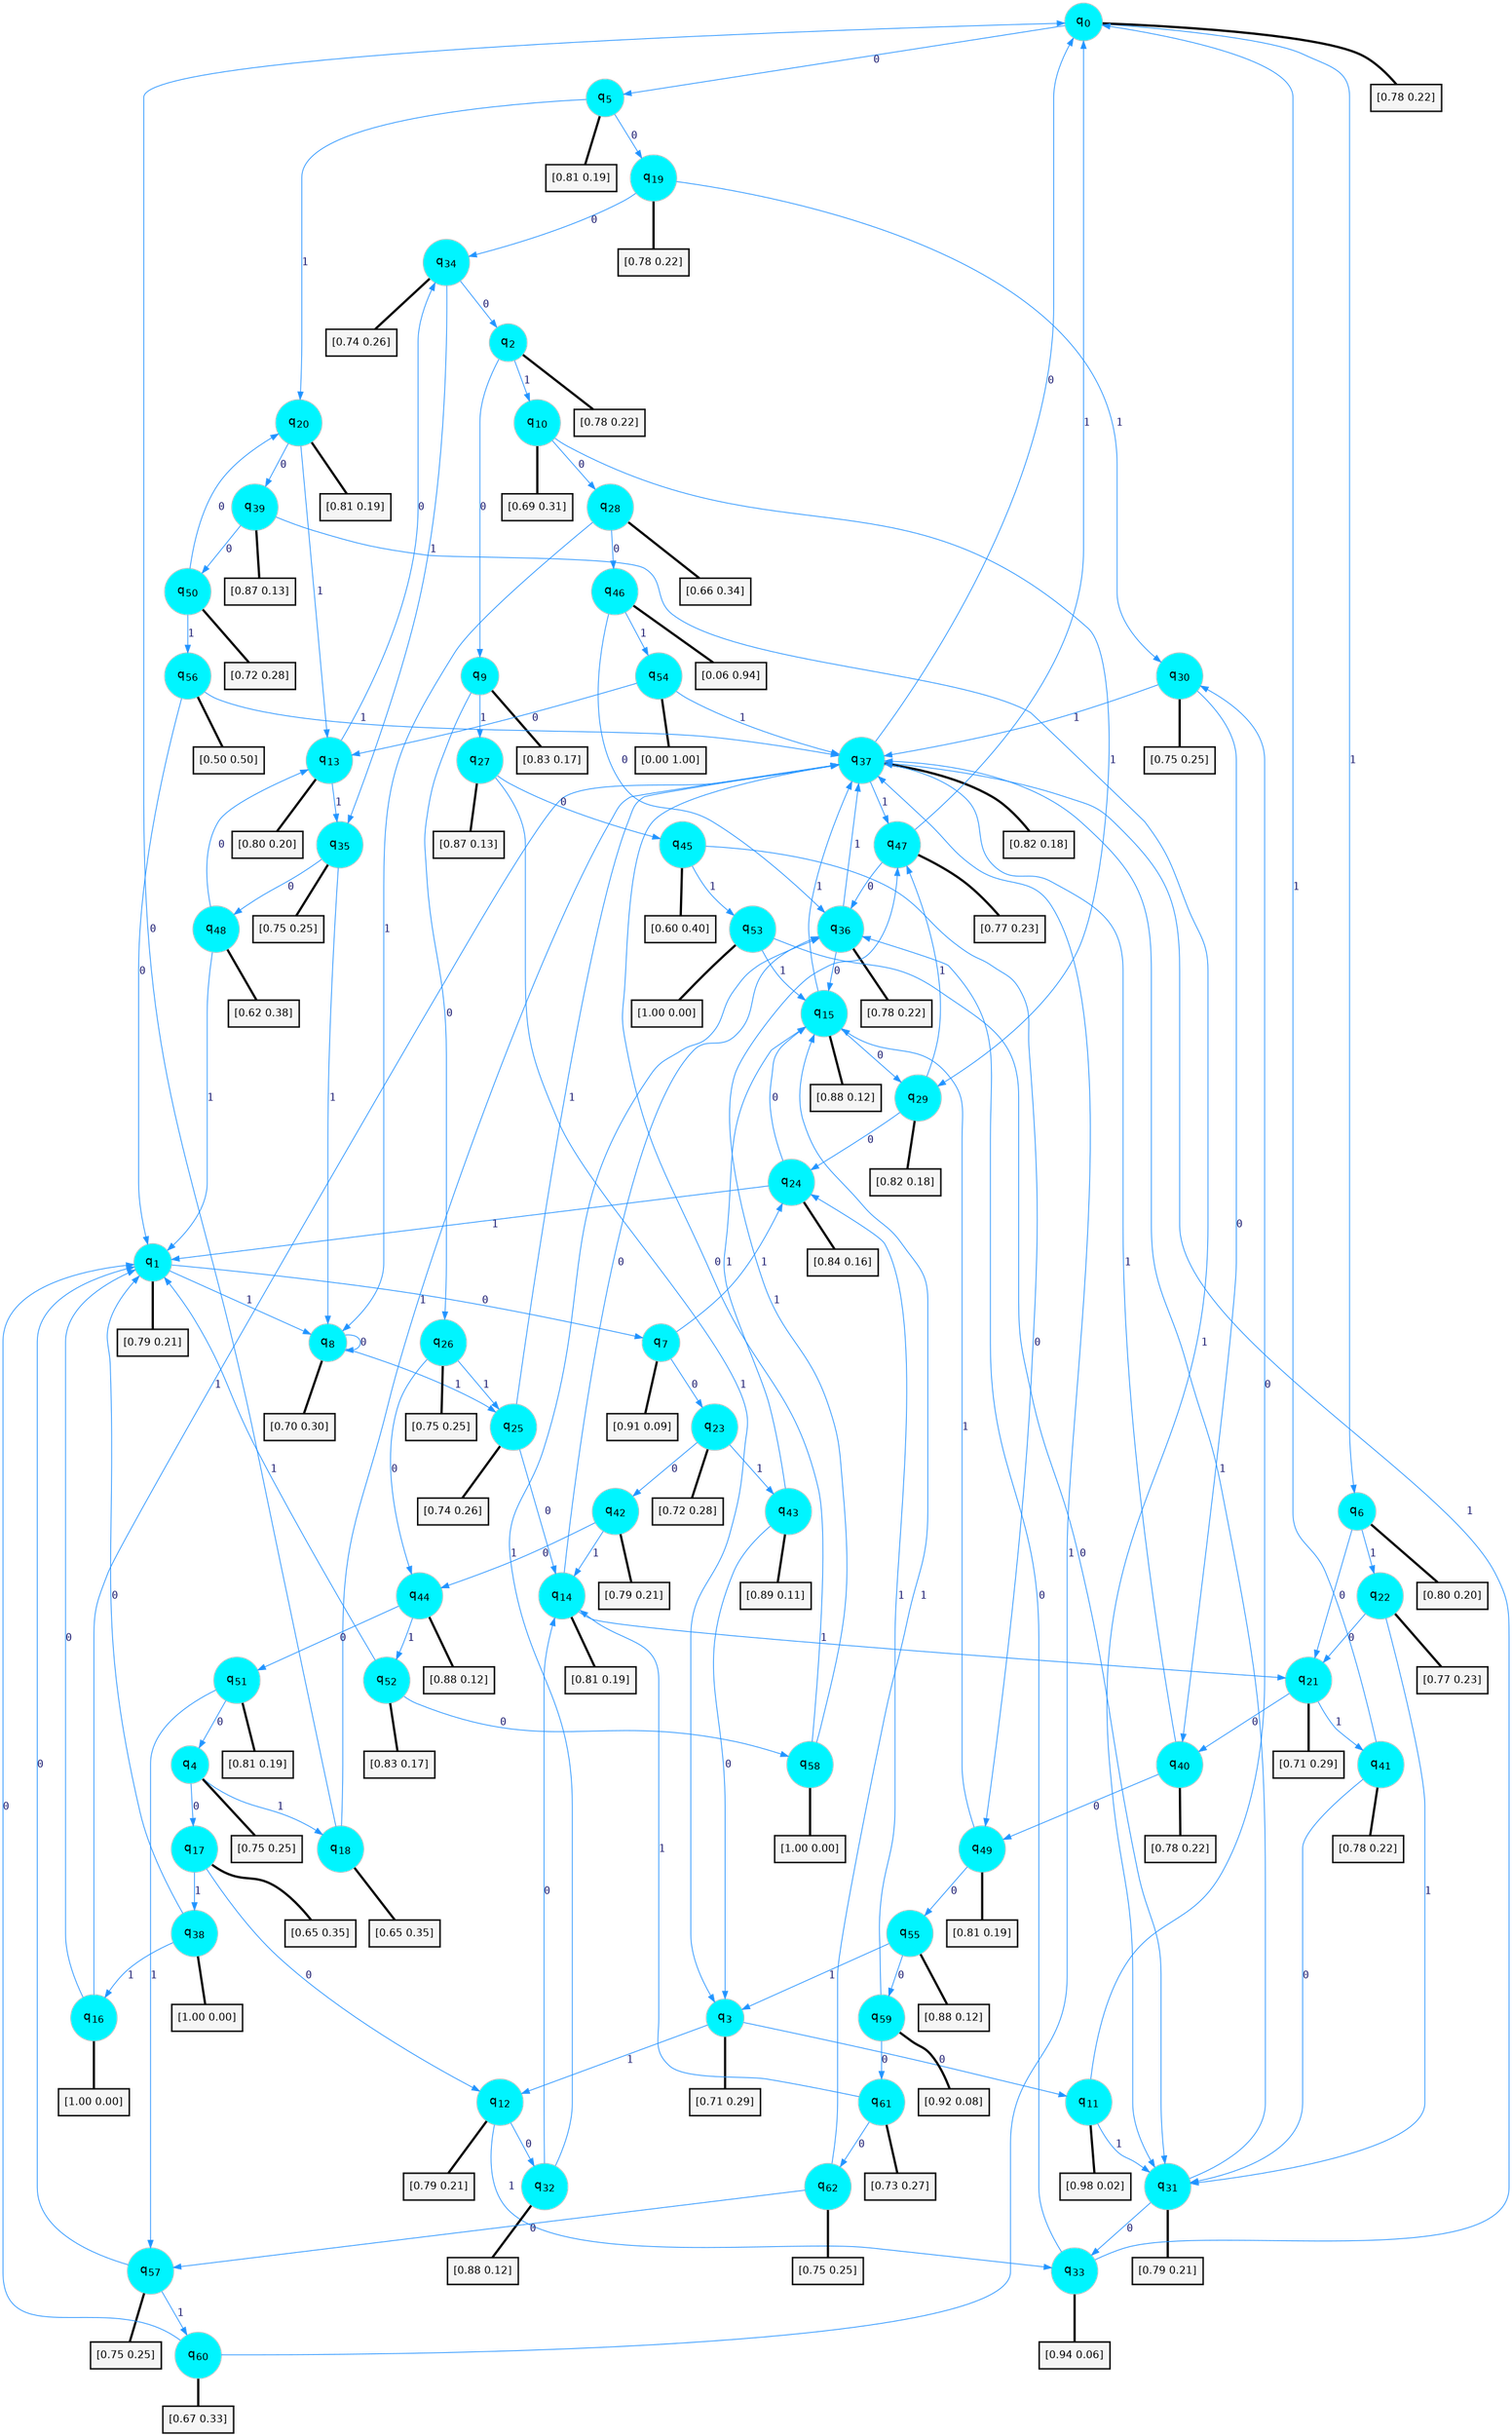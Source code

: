 digraph G {
graph [
bgcolor=transparent, dpi=300, rankdir=TD, size="40,25"];
node [
color=gray, fillcolor=turquoise1, fontcolor=black, fontname=Helvetica, fontsize=16, fontweight=bold, shape=circle, style=filled];
edge [
arrowsize=1, color=dodgerblue1, fontcolor=midnightblue, fontname=courier, fontweight=bold, penwidth=1, style=solid, weight=20];
0[label=<q<SUB>0</SUB>>];
1[label=<q<SUB>1</SUB>>];
2[label=<q<SUB>2</SUB>>];
3[label=<q<SUB>3</SUB>>];
4[label=<q<SUB>4</SUB>>];
5[label=<q<SUB>5</SUB>>];
6[label=<q<SUB>6</SUB>>];
7[label=<q<SUB>7</SUB>>];
8[label=<q<SUB>8</SUB>>];
9[label=<q<SUB>9</SUB>>];
10[label=<q<SUB>10</SUB>>];
11[label=<q<SUB>11</SUB>>];
12[label=<q<SUB>12</SUB>>];
13[label=<q<SUB>13</SUB>>];
14[label=<q<SUB>14</SUB>>];
15[label=<q<SUB>15</SUB>>];
16[label=<q<SUB>16</SUB>>];
17[label=<q<SUB>17</SUB>>];
18[label=<q<SUB>18</SUB>>];
19[label=<q<SUB>19</SUB>>];
20[label=<q<SUB>20</SUB>>];
21[label=<q<SUB>21</SUB>>];
22[label=<q<SUB>22</SUB>>];
23[label=<q<SUB>23</SUB>>];
24[label=<q<SUB>24</SUB>>];
25[label=<q<SUB>25</SUB>>];
26[label=<q<SUB>26</SUB>>];
27[label=<q<SUB>27</SUB>>];
28[label=<q<SUB>28</SUB>>];
29[label=<q<SUB>29</SUB>>];
30[label=<q<SUB>30</SUB>>];
31[label=<q<SUB>31</SUB>>];
32[label=<q<SUB>32</SUB>>];
33[label=<q<SUB>33</SUB>>];
34[label=<q<SUB>34</SUB>>];
35[label=<q<SUB>35</SUB>>];
36[label=<q<SUB>36</SUB>>];
37[label=<q<SUB>37</SUB>>];
38[label=<q<SUB>38</SUB>>];
39[label=<q<SUB>39</SUB>>];
40[label=<q<SUB>40</SUB>>];
41[label=<q<SUB>41</SUB>>];
42[label=<q<SUB>42</SUB>>];
43[label=<q<SUB>43</SUB>>];
44[label=<q<SUB>44</SUB>>];
45[label=<q<SUB>45</SUB>>];
46[label=<q<SUB>46</SUB>>];
47[label=<q<SUB>47</SUB>>];
48[label=<q<SUB>48</SUB>>];
49[label=<q<SUB>49</SUB>>];
50[label=<q<SUB>50</SUB>>];
51[label=<q<SUB>51</SUB>>];
52[label=<q<SUB>52</SUB>>];
53[label=<q<SUB>53</SUB>>];
54[label=<q<SUB>54</SUB>>];
55[label=<q<SUB>55</SUB>>];
56[label=<q<SUB>56</SUB>>];
57[label=<q<SUB>57</SUB>>];
58[label=<q<SUB>58</SUB>>];
59[label=<q<SUB>59</SUB>>];
60[label=<q<SUB>60</SUB>>];
61[label=<q<SUB>61</SUB>>];
62[label=<q<SUB>62</SUB>>];
63[label="[0.78 0.22]", shape=box,fontcolor=black, fontname=Helvetica, fontsize=14, penwidth=2, fillcolor=whitesmoke,color=black];
64[label="[0.79 0.21]", shape=box,fontcolor=black, fontname=Helvetica, fontsize=14, penwidth=2, fillcolor=whitesmoke,color=black];
65[label="[0.78 0.22]", shape=box,fontcolor=black, fontname=Helvetica, fontsize=14, penwidth=2, fillcolor=whitesmoke,color=black];
66[label="[0.71 0.29]", shape=box,fontcolor=black, fontname=Helvetica, fontsize=14, penwidth=2, fillcolor=whitesmoke,color=black];
67[label="[0.75 0.25]", shape=box,fontcolor=black, fontname=Helvetica, fontsize=14, penwidth=2, fillcolor=whitesmoke,color=black];
68[label="[0.81 0.19]", shape=box,fontcolor=black, fontname=Helvetica, fontsize=14, penwidth=2, fillcolor=whitesmoke,color=black];
69[label="[0.80 0.20]", shape=box,fontcolor=black, fontname=Helvetica, fontsize=14, penwidth=2, fillcolor=whitesmoke,color=black];
70[label="[0.91 0.09]", shape=box,fontcolor=black, fontname=Helvetica, fontsize=14, penwidth=2, fillcolor=whitesmoke,color=black];
71[label="[0.70 0.30]", shape=box,fontcolor=black, fontname=Helvetica, fontsize=14, penwidth=2, fillcolor=whitesmoke,color=black];
72[label="[0.83 0.17]", shape=box,fontcolor=black, fontname=Helvetica, fontsize=14, penwidth=2, fillcolor=whitesmoke,color=black];
73[label="[0.69 0.31]", shape=box,fontcolor=black, fontname=Helvetica, fontsize=14, penwidth=2, fillcolor=whitesmoke,color=black];
74[label="[0.98 0.02]", shape=box,fontcolor=black, fontname=Helvetica, fontsize=14, penwidth=2, fillcolor=whitesmoke,color=black];
75[label="[0.79 0.21]", shape=box,fontcolor=black, fontname=Helvetica, fontsize=14, penwidth=2, fillcolor=whitesmoke,color=black];
76[label="[0.80 0.20]", shape=box,fontcolor=black, fontname=Helvetica, fontsize=14, penwidth=2, fillcolor=whitesmoke,color=black];
77[label="[0.81 0.19]", shape=box,fontcolor=black, fontname=Helvetica, fontsize=14, penwidth=2, fillcolor=whitesmoke,color=black];
78[label="[0.88 0.12]", shape=box,fontcolor=black, fontname=Helvetica, fontsize=14, penwidth=2, fillcolor=whitesmoke,color=black];
79[label="[1.00 0.00]", shape=box,fontcolor=black, fontname=Helvetica, fontsize=14, penwidth=2, fillcolor=whitesmoke,color=black];
80[label="[0.65 0.35]", shape=box,fontcolor=black, fontname=Helvetica, fontsize=14, penwidth=2, fillcolor=whitesmoke,color=black];
81[label="[0.65 0.35]", shape=box,fontcolor=black, fontname=Helvetica, fontsize=14, penwidth=2, fillcolor=whitesmoke,color=black];
82[label="[0.78 0.22]", shape=box,fontcolor=black, fontname=Helvetica, fontsize=14, penwidth=2, fillcolor=whitesmoke,color=black];
83[label="[0.81 0.19]", shape=box,fontcolor=black, fontname=Helvetica, fontsize=14, penwidth=2, fillcolor=whitesmoke,color=black];
84[label="[0.71 0.29]", shape=box,fontcolor=black, fontname=Helvetica, fontsize=14, penwidth=2, fillcolor=whitesmoke,color=black];
85[label="[0.77 0.23]", shape=box,fontcolor=black, fontname=Helvetica, fontsize=14, penwidth=2, fillcolor=whitesmoke,color=black];
86[label="[0.72 0.28]", shape=box,fontcolor=black, fontname=Helvetica, fontsize=14, penwidth=2, fillcolor=whitesmoke,color=black];
87[label="[0.84 0.16]", shape=box,fontcolor=black, fontname=Helvetica, fontsize=14, penwidth=2, fillcolor=whitesmoke,color=black];
88[label="[0.74 0.26]", shape=box,fontcolor=black, fontname=Helvetica, fontsize=14, penwidth=2, fillcolor=whitesmoke,color=black];
89[label="[0.75 0.25]", shape=box,fontcolor=black, fontname=Helvetica, fontsize=14, penwidth=2, fillcolor=whitesmoke,color=black];
90[label="[0.87 0.13]", shape=box,fontcolor=black, fontname=Helvetica, fontsize=14, penwidth=2, fillcolor=whitesmoke,color=black];
91[label="[0.66 0.34]", shape=box,fontcolor=black, fontname=Helvetica, fontsize=14, penwidth=2, fillcolor=whitesmoke,color=black];
92[label="[0.82 0.18]", shape=box,fontcolor=black, fontname=Helvetica, fontsize=14, penwidth=2, fillcolor=whitesmoke,color=black];
93[label="[0.75 0.25]", shape=box,fontcolor=black, fontname=Helvetica, fontsize=14, penwidth=2, fillcolor=whitesmoke,color=black];
94[label="[0.79 0.21]", shape=box,fontcolor=black, fontname=Helvetica, fontsize=14, penwidth=2, fillcolor=whitesmoke,color=black];
95[label="[0.88 0.12]", shape=box,fontcolor=black, fontname=Helvetica, fontsize=14, penwidth=2, fillcolor=whitesmoke,color=black];
96[label="[0.94 0.06]", shape=box,fontcolor=black, fontname=Helvetica, fontsize=14, penwidth=2, fillcolor=whitesmoke,color=black];
97[label="[0.74 0.26]", shape=box,fontcolor=black, fontname=Helvetica, fontsize=14, penwidth=2, fillcolor=whitesmoke,color=black];
98[label="[0.75 0.25]", shape=box,fontcolor=black, fontname=Helvetica, fontsize=14, penwidth=2, fillcolor=whitesmoke,color=black];
99[label="[0.78 0.22]", shape=box,fontcolor=black, fontname=Helvetica, fontsize=14, penwidth=2, fillcolor=whitesmoke,color=black];
100[label="[0.82 0.18]", shape=box,fontcolor=black, fontname=Helvetica, fontsize=14, penwidth=2, fillcolor=whitesmoke,color=black];
101[label="[1.00 0.00]", shape=box,fontcolor=black, fontname=Helvetica, fontsize=14, penwidth=2, fillcolor=whitesmoke,color=black];
102[label="[0.87 0.13]", shape=box,fontcolor=black, fontname=Helvetica, fontsize=14, penwidth=2, fillcolor=whitesmoke,color=black];
103[label="[0.78 0.22]", shape=box,fontcolor=black, fontname=Helvetica, fontsize=14, penwidth=2, fillcolor=whitesmoke,color=black];
104[label="[0.78 0.22]", shape=box,fontcolor=black, fontname=Helvetica, fontsize=14, penwidth=2, fillcolor=whitesmoke,color=black];
105[label="[0.79 0.21]", shape=box,fontcolor=black, fontname=Helvetica, fontsize=14, penwidth=2, fillcolor=whitesmoke,color=black];
106[label="[0.89 0.11]", shape=box,fontcolor=black, fontname=Helvetica, fontsize=14, penwidth=2, fillcolor=whitesmoke,color=black];
107[label="[0.88 0.12]", shape=box,fontcolor=black, fontname=Helvetica, fontsize=14, penwidth=2, fillcolor=whitesmoke,color=black];
108[label="[0.60 0.40]", shape=box,fontcolor=black, fontname=Helvetica, fontsize=14, penwidth=2, fillcolor=whitesmoke,color=black];
109[label="[0.06 0.94]", shape=box,fontcolor=black, fontname=Helvetica, fontsize=14, penwidth=2, fillcolor=whitesmoke,color=black];
110[label="[0.77 0.23]", shape=box,fontcolor=black, fontname=Helvetica, fontsize=14, penwidth=2, fillcolor=whitesmoke,color=black];
111[label="[0.62 0.38]", shape=box,fontcolor=black, fontname=Helvetica, fontsize=14, penwidth=2, fillcolor=whitesmoke,color=black];
112[label="[0.81 0.19]", shape=box,fontcolor=black, fontname=Helvetica, fontsize=14, penwidth=2, fillcolor=whitesmoke,color=black];
113[label="[0.72 0.28]", shape=box,fontcolor=black, fontname=Helvetica, fontsize=14, penwidth=2, fillcolor=whitesmoke,color=black];
114[label="[0.81 0.19]", shape=box,fontcolor=black, fontname=Helvetica, fontsize=14, penwidth=2, fillcolor=whitesmoke,color=black];
115[label="[0.83 0.17]", shape=box,fontcolor=black, fontname=Helvetica, fontsize=14, penwidth=2, fillcolor=whitesmoke,color=black];
116[label="[1.00 0.00]", shape=box,fontcolor=black, fontname=Helvetica, fontsize=14, penwidth=2, fillcolor=whitesmoke,color=black];
117[label="[0.00 1.00]", shape=box,fontcolor=black, fontname=Helvetica, fontsize=14, penwidth=2, fillcolor=whitesmoke,color=black];
118[label="[0.88 0.12]", shape=box,fontcolor=black, fontname=Helvetica, fontsize=14, penwidth=2, fillcolor=whitesmoke,color=black];
119[label="[0.50 0.50]", shape=box,fontcolor=black, fontname=Helvetica, fontsize=14, penwidth=2, fillcolor=whitesmoke,color=black];
120[label="[0.75 0.25]", shape=box,fontcolor=black, fontname=Helvetica, fontsize=14, penwidth=2, fillcolor=whitesmoke,color=black];
121[label="[1.00 0.00]", shape=box,fontcolor=black, fontname=Helvetica, fontsize=14, penwidth=2, fillcolor=whitesmoke,color=black];
122[label="[0.92 0.08]", shape=box,fontcolor=black, fontname=Helvetica, fontsize=14, penwidth=2, fillcolor=whitesmoke,color=black];
123[label="[0.67 0.33]", shape=box,fontcolor=black, fontname=Helvetica, fontsize=14, penwidth=2, fillcolor=whitesmoke,color=black];
124[label="[0.73 0.27]", shape=box,fontcolor=black, fontname=Helvetica, fontsize=14, penwidth=2, fillcolor=whitesmoke,color=black];
125[label="[0.75 0.25]", shape=box,fontcolor=black, fontname=Helvetica, fontsize=14, penwidth=2, fillcolor=whitesmoke,color=black];
0->5 [label=0];
0->6 [label=1];
0->63 [arrowhead=none, penwidth=3,color=black];
1->7 [label=0];
1->8 [label=1];
1->64 [arrowhead=none, penwidth=3,color=black];
2->9 [label=0];
2->10 [label=1];
2->65 [arrowhead=none, penwidth=3,color=black];
3->11 [label=0];
3->12 [label=1];
3->66 [arrowhead=none, penwidth=3,color=black];
4->17 [label=0];
4->18 [label=1];
4->67 [arrowhead=none, penwidth=3,color=black];
5->19 [label=0];
5->20 [label=1];
5->68 [arrowhead=none, penwidth=3,color=black];
6->21 [label=0];
6->22 [label=1];
6->69 [arrowhead=none, penwidth=3,color=black];
7->23 [label=0];
7->24 [label=1];
7->70 [arrowhead=none, penwidth=3,color=black];
8->8 [label=0];
8->25 [label=1];
8->71 [arrowhead=none, penwidth=3,color=black];
9->26 [label=0];
9->27 [label=1];
9->72 [arrowhead=none, penwidth=3,color=black];
10->28 [label=0];
10->29 [label=1];
10->73 [arrowhead=none, penwidth=3,color=black];
11->30 [label=0];
11->31 [label=1];
11->74 [arrowhead=none, penwidth=3,color=black];
12->32 [label=0];
12->33 [label=1];
12->75 [arrowhead=none, penwidth=3,color=black];
13->34 [label=0];
13->35 [label=1];
13->76 [arrowhead=none, penwidth=3,color=black];
14->36 [label=0];
14->21 [label=1];
14->77 [arrowhead=none, penwidth=3,color=black];
15->29 [label=0];
15->37 [label=1];
15->78 [arrowhead=none, penwidth=3,color=black];
16->1 [label=0];
16->37 [label=1];
16->79 [arrowhead=none, penwidth=3,color=black];
17->12 [label=0];
17->38 [label=1];
17->80 [arrowhead=none, penwidth=3,color=black];
18->0 [label=0];
18->37 [label=1];
18->81 [arrowhead=none, penwidth=3,color=black];
19->34 [label=0];
19->30 [label=1];
19->82 [arrowhead=none, penwidth=3,color=black];
20->39 [label=0];
20->13 [label=1];
20->83 [arrowhead=none, penwidth=3,color=black];
21->40 [label=0];
21->41 [label=1];
21->84 [arrowhead=none, penwidth=3,color=black];
22->21 [label=0];
22->31 [label=1];
22->85 [arrowhead=none, penwidth=3,color=black];
23->42 [label=0];
23->43 [label=1];
23->86 [arrowhead=none, penwidth=3,color=black];
24->15 [label=0];
24->1 [label=1];
24->87 [arrowhead=none, penwidth=3,color=black];
25->14 [label=0];
25->37 [label=1];
25->88 [arrowhead=none, penwidth=3,color=black];
26->44 [label=0];
26->25 [label=1];
26->89 [arrowhead=none, penwidth=3,color=black];
27->45 [label=0];
27->3 [label=1];
27->90 [arrowhead=none, penwidth=3,color=black];
28->46 [label=0];
28->8 [label=1];
28->91 [arrowhead=none, penwidth=3,color=black];
29->24 [label=0];
29->47 [label=1];
29->92 [arrowhead=none, penwidth=3,color=black];
30->40 [label=0];
30->37 [label=1];
30->93 [arrowhead=none, penwidth=3,color=black];
31->33 [label=0];
31->37 [label=1];
31->94 [arrowhead=none, penwidth=3,color=black];
32->14 [label=0];
32->36 [label=1];
32->95 [arrowhead=none, penwidth=3,color=black];
33->36 [label=0];
33->37 [label=1];
33->96 [arrowhead=none, penwidth=3,color=black];
34->2 [label=0];
34->35 [label=1];
34->97 [arrowhead=none, penwidth=3,color=black];
35->48 [label=0];
35->8 [label=1];
35->98 [arrowhead=none, penwidth=3,color=black];
36->15 [label=0];
36->37 [label=1];
36->99 [arrowhead=none, penwidth=3,color=black];
37->0 [label=0];
37->47 [label=1];
37->100 [arrowhead=none, penwidth=3,color=black];
38->1 [label=0];
38->16 [label=1];
38->101 [arrowhead=none, penwidth=3,color=black];
39->50 [label=0];
39->31 [label=1];
39->102 [arrowhead=none, penwidth=3,color=black];
40->49 [label=0];
40->37 [label=1];
40->103 [arrowhead=none, penwidth=3,color=black];
41->31 [label=0];
41->0 [label=1];
41->104 [arrowhead=none, penwidth=3,color=black];
42->44 [label=0];
42->14 [label=1];
42->105 [arrowhead=none, penwidth=3,color=black];
43->3 [label=0];
43->15 [label=1];
43->106 [arrowhead=none, penwidth=3,color=black];
44->51 [label=0];
44->52 [label=1];
44->107 [arrowhead=none, penwidth=3,color=black];
45->49 [label=0];
45->53 [label=1];
45->108 [arrowhead=none, penwidth=3,color=black];
46->36 [label=0];
46->54 [label=1];
46->109 [arrowhead=none, penwidth=3,color=black];
47->36 [label=0];
47->0 [label=1];
47->110 [arrowhead=none, penwidth=3,color=black];
48->13 [label=0];
48->1 [label=1];
48->111 [arrowhead=none, penwidth=3,color=black];
49->55 [label=0];
49->15 [label=1];
49->112 [arrowhead=none, penwidth=3,color=black];
50->20 [label=0];
50->56 [label=1];
50->113 [arrowhead=none, penwidth=3,color=black];
51->4 [label=0];
51->57 [label=1];
51->114 [arrowhead=none, penwidth=3,color=black];
52->58 [label=0];
52->1 [label=1];
52->115 [arrowhead=none, penwidth=3,color=black];
53->31 [label=0];
53->15 [label=1];
53->116 [arrowhead=none, penwidth=3,color=black];
54->13 [label=0];
54->37 [label=1];
54->117 [arrowhead=none, penwidth=3,color=black];
55->59 [label=0];
55->3 [label=1];
55->118 [arrowhead=none, penwidth=3,color=black];
56->1 [label=0];
56->37 [label=1];
56->119 [arrowhead=none, penwidth=3,color=black];
57->1 [label=0];
57->60 [label=1];
57->120 [arrowhead=none, penwidth=3,color=black];
58->37 [label=0];
58->47 [label=1];
58->121 [arrowhead=none, penwidth=3,color=black];
59->61 [label=0];
59->24 [label=1];
59->122 [arrowhead=none, penwidth=3,color=black];
60->1 [label=0];
60->37 [label=1];
60->123 [arrowhead=none, penwidth=3,color=black];
61->62 [label=0];
61->14 [label=1];
61->124 [arrowhead=none, penwidth=3,color=black];
62->57 [label=0];
62->15 [label=1];
62->125 [arrowhead=none, penwidth=3,color=black];
}
